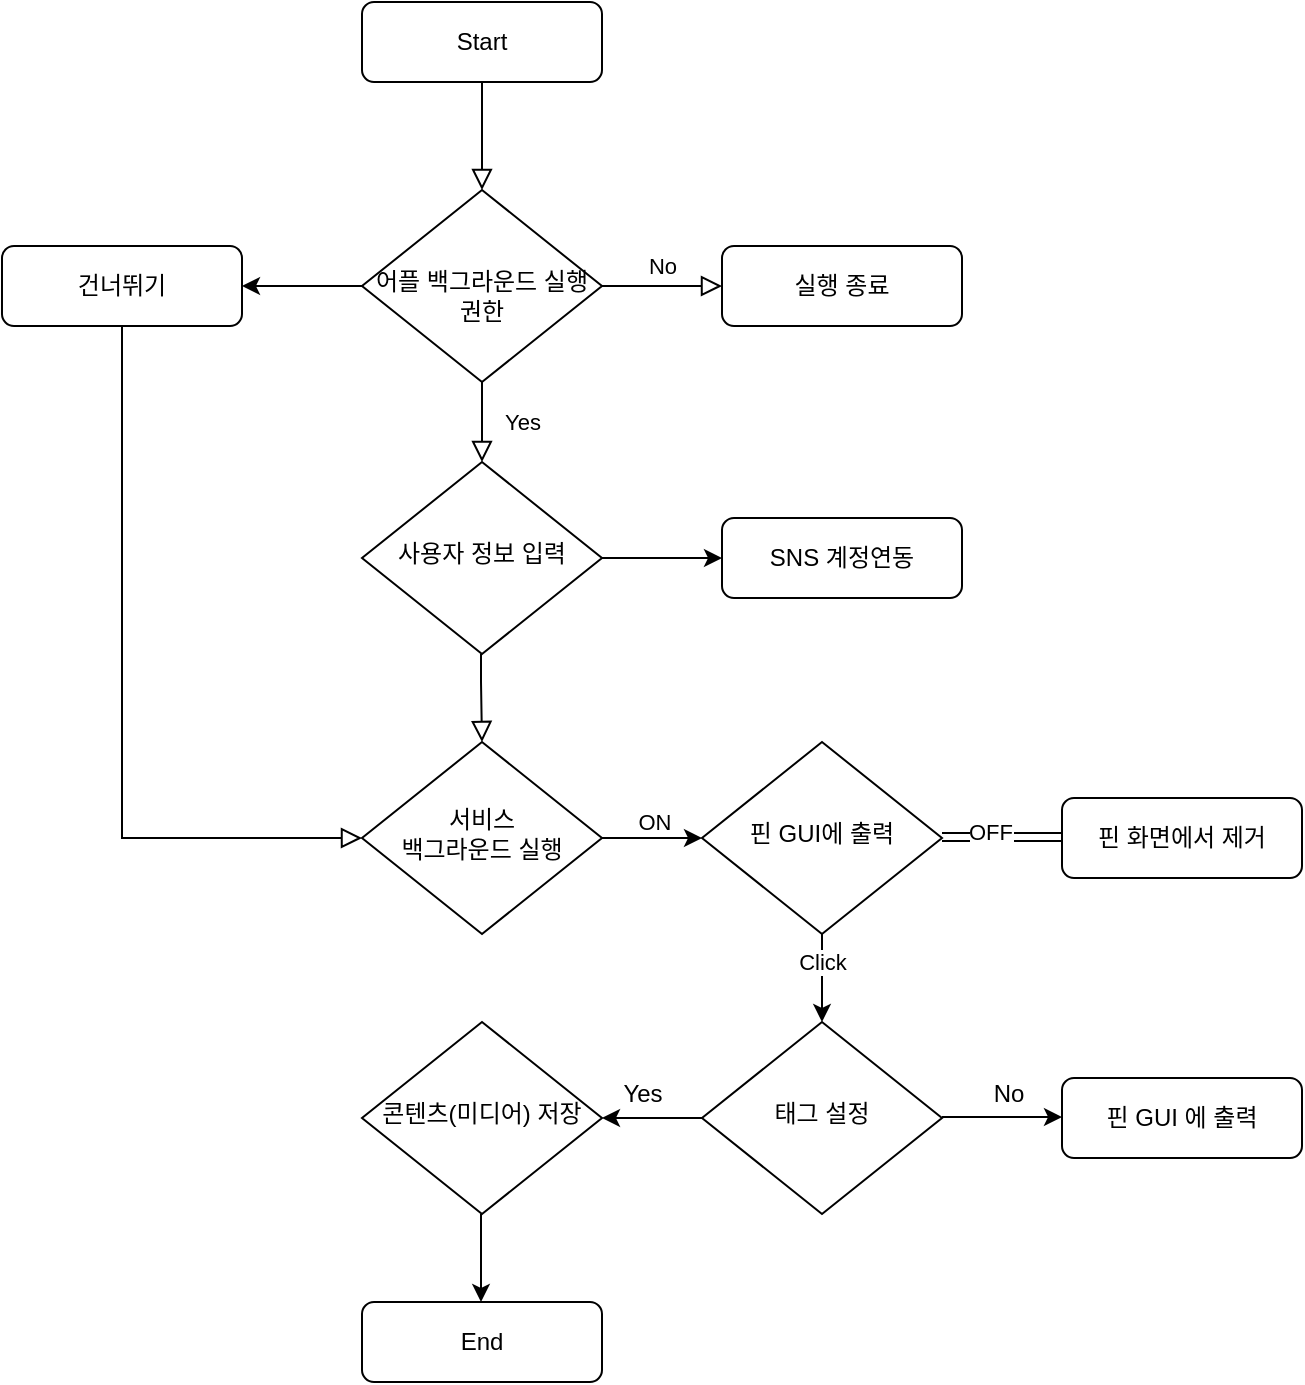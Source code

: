 <mxfile version="13.6.9" type="github" pages="3">
  <diagram id="C5RBs43oDa-KdzZeNtuy" name="Save Flow">
    <mxGraphModel dx="503" dy="586" grid="1" gridSize="10" guides="1" tooltips="1" connect="1" arrows="1" fold="1" page="1" pageScale="1" pageWidth="827" pageHeight="1169" math="0" shadow="0">
      <root>
        <mxCell id="WIyWlLk6GJQsqaUBKTNV-0" />
        <mxCell id="WIyWlLk6GJQsqaUBKTNV-1" parent="WIyWlLk6GJQsqaUBKTNV-0" />
        <mxCell id="WIyWlLk6GJQsqaUBKTNV-2" value="" style="rounded=0;html=1;jettySize=auto;orthogonalLoop=1;fontSize=11;endArrow=block;endFill=0;endSize=8;strokeWidth=1;shadow=0;labelBackgroundColor=none;edgeStyle=orthogonalEdgeStyle;entryX=0.5;entryY=0;entryDx=0;entryDy=0;" parent="WIyWlLk6GJQsqaUBKTNV-1" source="WIyWlLk6GJQsqaUBKTNV-3" target="bOBQ_j2tLt5Iy2slIHau-17" edge="1">
          <mxGeometry relative="1" as="geometry" />
        </mxCell>
        <mxCell id="WIyWlLk6GJQsqaUBKTNV-3" value="Start" style="rounded=1;whiteSpace=wrap;html=1;fontSize=12;glass=0;strokeWidth=1;shadow=0;" parent="WIyWlLk6GJQsqaUBKTNV-1" vertex="1">
          <mxGeometry x="270" y="20" width="120" height="40" as="geometry" />
        </mxCell>
        <mxCell id="bOBQ_j2tLt5Iy2slIHau-28" value="" style="edgeStyle=orthogonalEdgeStyle;rounded=0;orthogonalLoop=1;jettySize=auto;html=1;" parent="WIyWlLk6GJQsqaUBKTNV-1" source="WIyWlLk6GJQsqaUBKTNV-6" target="bOBQ_j2tLt5Iy2slIHau-27" edge="1">
          <mxGeometry relative="1" as="geometry" />
        </mxCell>
        <mxCell id="WIyWlLk6GJQsqaUBKTNV-6" value="사용자 정보 입력" style="rhombus;whiteSpace=wrap;html=1;shadow=0;fontFamily=Helvetica;fontSize=12;align=center;strokeWidth=1;spacing=6;spacingTop=-4;" parent="WIyWlLk6GJQsqaUBKTNV-1" vertex="1">
          <mxGeometry x="270" y="250" width="120" height="96" as="geometry" />
        </mxCell>
        <mxCell id="WIyWlLk6GJQsqaUBKTNV-7" value="건너뛰기" style="rounded=1;whiteSpace=wrap;html=1;fontSize=12;glass=0;strokeWidth=1;shadow=0;" parent="WIyWlLk6GJQsqaUBKTNV-1" vertex="1">
          <mxGeometry x="90" y="142" width="120" height="40" as="geometry" />
        </mxCell>
        <mxCell id="WIyWlLk6GJQsqaUBKTNV-8" value="Yes" style="rounded=0;html=1;jettySize=auto;orthogonalLoop=1;fontSize=11;endArrow=block;endFill=0;endSize=8;strokeWidth=1;shadow=0;labelBackgroundColor=none;edgeStyle=orthogonalEdgeStyle;" parent="WIyWlLk6GJQsqaUBKTNV-1" edge="1">
          <mxGeometry x="-1" y="118" relative="1" as="geometry">
            <mxPoint x="-98" y="-116" as="offset" />
            <mxPoint x="329.5" y="346" as="sourcePoint" />
            <mxPoint x="330" y="390" as="targetPoint" />
            <Array as="points">
              <mxPoint x="330" y="360" />
              <mxPoint x="330" y="360" />
            </Array>
          </mxGeometry>
        </mxCell>
        <mxCell id="bOBQ_j2tLt5Iy2slIHau-4" value="서비스&lt;br&gt;백그라운드 실행" style="rhombus;whiteSpace=wrap;html=1;shadow=0;fontFamily=Helvetica;fontSize=12;align=center;strokeWidth=1;spacing=6;spacingTop=-4;" parent="WIyWlLk6GJQsqaUBKTNV-1" vertex="1">
          <mxGeometry x="270" y="390" width="120" height="96" as="geometry" />
        </mxCell>
        <mxCell id="bOBQ_j2tLt5Iy2slIHau-6" value="" style="shape=link;html=1;" parent="WIyWlLk6GJQsqaUBKTNV-1" edge="1">
          <mxGeometry width="100" relative="1" as="geometry">
            <mxPoint x="560" y="437.5" as="sourcePoint" />
            <mxPoint x="620" y="437.5" as="targetPoint" />
          </mxGeometry>
        </mxCell>
        <mxCell id="bOBQ_j2tLt5Iy2slIHau-30" value="OFF" style="edgeLabel;html=1;align=center;verticalAlign=middle;resizable=0;points=[];" parent="bOBQ_j2tLt5Iy2slIHau-6" vertex="1" connectable="0">
          <mxGeometry x="-0.467" y="3" relative="1" as="geometry">
            <mxPoint x="8" y="0.5" as="offset" />
          </mxGeometry>
        </mxCell>
        <mxCell id="bOBQ_j2tLt5Iy2slIHau-7" value="핀 화면에서 제거" style="rounded=1;whiteSpace=wrap;html=1;fontSize=12;glass=0;strokeWidth=1;shadow=0;" parent="WIyWlLk6GJQsqaUBKTNV-1" vertex="1">
          <mxGeometry x="620" y="418" width="120" height="40" as="geometry" />
        </mxCell>
        <mxCell id="bOBQ_j2tLt5Iy2slIHau-12" value="" style="endArrow=classic;html=1;exitX=1;exitY=0.5;exitDx=0;exitDy=0;" parent="WIyWlLk6GJQsqaUBKTNV-1" source="bOBQ_j2tLt5Iy2slIHau-4" edge="1">
          <mxGeometry relative="1" as="geometry">
            <mxPoint x="329.5" y="486" as="sourcePoint" />
            <mxPoint x="440" y="438" as="targetPoint" />
          </mxGeometry>
        </mxCell>
        <mxCell id="bOBQ_j2tLt5Iy2slIHau-13" value="ON" style="edgeLabel;resizable=0;html=1;align=center;verticalAlign=middle;" parent="bOBQ_j2tLt5Iy2slIHau-12" connectable="0" vertex="1">
          <mxGeometry relative="1" as="geometry">
            <mxPoint x="0.25" y="-8" as="offset" />
          </mxGeometry>
        </mxCell>
        <mxCell id="bOBQ_j2tLt5Iy2slIHau-15" value="" style="rounded=0;html=1;jettySize=auto;orthogonalLoop=1;fontSize=11;endArrow=block;endFill=0;endSize=8;strokeWidth=1;shadow=0;labelBackgroundColor=none;edgeStyle=orthogonalEdgeStyle;entryX=0;entryY=0.5;entryDx=0;entryDy=0;exitX=0.5;exitY=1;exitDx=0;exitDy=0;" parent="WIyWlLk6GJQsqaUBKTNV-1" source="WIyWlLk6GJQsqaUBKTNV-7" target="bOBQ_j2tLt5Iy2slIHau-4" edge="1">
          <mxGeometry y="20" relative="1" as="geometry">
            <mxPoint as="offset" />
            <mxPoint x="149.5" y="188" as="sourcePoint" />
            <mxPoint x="150" y="460" as="targetPoint" />
            <Array as="points">
              <mxPoint x="150" y="438" />
            </Array>
          </mxGeometry>
        </mxCell>
        <mxCell id="bOBQ_j2tLt5Iy2slIHau-16" value="No" style="edgeStyle=orthogonalEdgeStyle;rounded=0;html=1;jettySize=auto;orthogonalLoop=1;fontSize=11;endArrow=block;endFill=0;endSize=8;strokeWidth=1;shadow=0;labelBackgroundColor=none;" parent="WIyWlLk6GJQsqaUBKTNV-1" source="bOBQ_j2tLt5Iy2slIHau-17" target="bOBQ_j2tLt5Iy2slIHau-18" edge="1">
          <mxGeometry y="10" relative="1" as="geometry">
            <mxPoint as="offset" />
          </mxGeometry>
        </mxCell>
        <mxCell id="bOBQ_j2tLt5Iy2slIHau-22" value="" style="edgeStyle=orthogonalEdgeStyle;rounded=0;orthogonalLoop=1;jettySize=auto;html=1;" parent="WIyWlLk6GJQsqaUBKTNV-1" source="bOBQ_j2tLt5Iy2slIHau-17" target="WIyWlLk6GJQsqaUBKTNV-7" edge="1">
          <mxGeometry relative="1" as="geometry" />
        </mxCell>
        <mxCell id="bOBQ_j2tLt5Iy2slIHau-17" value="&lt;br&gt;어플 백그라운드 실행 권한" style="rhombus;whiteSpace=wrap;html=1;shadow=0;fontFamily=Helvetica;fontSize=12;align=center;strokeWidth=1;spacing=6;spacingTop=-4;" parent="WIyWlLk6GJQsqaUBKTNV-1" vertex="1">
          <mxGeometry x="270" y="114" width="120" height="96" as="geometry" />
        </mxCell>
        <mxCell id="bOBQ_j2tLt5Iy2slIHau-18" value="실행 종료" style="rounded=1;whiteSpace=wrap;html=1;fontSize=12;glass=0;strokeWidth=1;shadow=0;" parent="WIyWlLk6GJQsqaUBKTNV-1" vertex="1">
          <mxGeometry x="450" y="142" width="120" height="40" as="geometry" />
        </mxCell>
        <mxCell id="bOBQ_j2tLt5Iy2slIHau-19" value="" style="rounded=0;html=1;jettySize=auto;orthogonalLoop=1;fontSize=11;endArrow=block;endFill=0;endSize=8;strokeWidth=1;shadow=0;labelBackgroundColor=none;edgeStyle=orthogonalEdgeStyle;" parent="WIyWlLk6GJQsqaUBKTNV-1" edge="1">
          <mxGeometry y="20" relative="1" as="geometry">
            <mxPoint as="offset" />
            <mxPoint x="330" y="240" as="sourcePoint" />
            <mxPoint x="330" y="250" as="targetPoint" />
            <Array as="points">
              <mxPoint x="330" y="210" />
              <mxPoint x="330" y="210" />
            </Array>
          </mxGeometry>
        </mxCell>
        <mxCell id="bOBQ_j2tLt5Iy2slIHau-27" value="SNS 계정연동" style="rounded=1;whiteSpace=wrap;html=1;fontSize=12;glass=0;strokeWidth=1;shadow=0;" parent="WIyWlLk6GJQsqaUBKTNV-1" vertex="1">
          <mxGeometry x="450" y="278" width="120" height="40" as="geometry" />
        </mxCell>
        <mxCell id="bOBQ_j2tLt5Iy2slIHau-32" value="" style="edgeStyle=orthogonalEdgeStyle;rounded=0;orthogonalLoop=1;jettySize=auto;html=1;" parent="WIyWlLk6GJQsqaUBKTNV-1" source="bOBQ_j2tLt5Iy2slIHau-29" edge="1">
          <mxGeometry relative="1" as="geometry">
            <mxPoint x="500" y="530" as="targetPoint" />
          </mxGeometry>
        </mxCell>
        <mxCell id="bOBQ_j2tLt5Iy2slIHau-33" value="Click" style="edgeLabel;html=1;align=center;verticalAlign=middle;resizable=0;points=[];" parent="bOBQ_j2tLt5Iy2slIHau-32" vertex="1" connectable="0">
          <mxGeometry x="-0.364" relative="1" as="geometry">
            <mxPoint as="offset" />
          </mxGeometry>
        </mxCell>
        <mxCell id="bOBQ_j2tLt5Iy2slIHau-29" value="핀 GUI에 출력" style="rhombus;whiteSpace=wrap;html=1;shadow=0;fontFamily=Helvetica;fontSize=12;align=center;strokeWidth=1;spacing=6;spacingTop=-4;" parent="WIyWlLk6GJQsqaUBKTNV-1" vertex="1">
          <mxGeometry x="440" y="390" width="120" height="96" as="geometry" />
        </mxCell>
        <mxCell id="bOBQ_j2tLt5Iy2slIHau-31" value="태그 설정" style="rhombus;whiteSpace=wrap;html=1;shadow=0;fontFamily=Helvetica;fontSize=12;align=center;strokeWidth=1;spacing=6;spacingTop=-4;" parent="WIyWlLk6GJQsqaUBKTNV-1" vertex="1">
          <mxGeometry x="440" y="530" width="120" height="96" as="geometry" />
        </mxCell>
        <mxCell id="bOBQ_j2tLt5Iy2slIHau-36" value="핀 GUI 에 출력" style="rounded=1;whiteSpace=wrap;html=1;fontSize=12;glass=0;strokeWidth=1;shadow=0;" parent="WIyWlLk6GJQsqaUBKTNV-1" vertex="1">
          <mxGeometry x="620" y="558" width="120" height="40" as="geometry" />
        </mxCell>
        <mxCell id="bOBQ_j2tLt5Iy2slIHau-37" value="" style="edgeStyle=orthogonalEdgeStyle;rounded=0;orthogonalLoop=1;jettySize=auto;html=1;" parent="WIyWlLk6GJQsqaUBKTNV-1" edge="1">
          <mxGeometry relative="1" as="geometry">
            <mxPoint x="560" y="577.5" as="sourcePoint" />
            <mxPoint x="620" y="577.5" as="targetPoint" />
          </mxGeometry>
        </mxCell>
        <mxCell id="bOBQ_j2tLt5Iy2slIHau-38" value="No" style="text;html=1;align=center;verticalAlign=middle;resizable=0;points=[];autosize=1;" parent="WIyWlLk6GJQsqaUBKTNV-1" vertex="1">
          <mxGeometry x="578" y="556" width="30" height="20" as="geometry" />
        </mxCell>
        <mxCell id="bOBQ_j2tLt5Iy2slIHau-40" value="" style="edgeStyle=orthogonalEdgeStyle;rounded=0;orthogonalLoop=1;jettySize=auto;html=1;exitX=0;exitY=0.5;exitDx=0;exitDy=0;" parent="WIyWlLk6GJQsqaUBKTNV-1" source="bOBQ_j2tLt5Iy2slIHau-31" edge="1">
          <mxGeometry relative="1" as="geometry">
            <mxPoint x="499.5" y="626" as="sourcePoint" />
            <mxPoint x="390" y="578" as="targetPoint" />
          </mxGeometry>
        </mxCell>
        <mxCell id="bOBQ_j2tLt5Iy2slIHau-42" value="Yes" style="text;html=1;align=center;verticalAlign=middle;resizable=0;points=[];autosize=1;" parent="WIyWlLk6GJQsqaUBKTNV-1" vertex="1">
          <mxGeometry x="390" y="556" width="40" height="20" as="geometry" />
        </mxCell>
        <mxCell id="bOBQ_j2tLt5Iy2slIHau-44" value="콘텐츠(미디어) 저장" style="rhombus;whiteSpace=wrap;html=1;shadow=0;fontFamily=Helvetica;fontSize=12;align=center;strokeWidth=1;spacing=6;spacingTop=-4;" parent="WIyWlLk6GJQsqaUBKTNV-1" vertex="1">
          <mxGeometry x="270" y="530" width="120" height="96" as="geometry" />
        </mxCell>
        <mxCell id="bOBQ_j2tLt5Iy2slIHau-45" value="" style="edgeStyle=orthogonalEdgeStyle;rounded=0;orthogonalLoop=1;jettySize=auto;html=1;" parent="WIyWlLk6GJQsqaUBKTNV-1" edge="1">
          <mxGeometry relative="1" as="geometry">
            <mxPoint x="329.5" y="626" as="sourcePoint" />
            <mxPoint x="329.5" y="670" as="targetPoint" />
          </mxGeometry>
        </mxCell>
        <mxCell id="bOBQ_j2tLt5Iy2slIHau-47" value="End" style="rounded=1;whiteSpace=wrap;html=1;fontSize=12;glass=0;strokeWidth=1;shadow=0;" parent="WIyWlLk6GJQsqaUBKTNV-1" vertex="1">
          <mxGeometry x="270" y="670" width="120" height="40" as="geometry" />
        </mxCell>
      </root>
    </mxGraphModel>
  </diagram>
  <diagram id="Rq1cKrfmS7rNQNzjc7w9" name="Classification Flow">
    <mxGraphModel dx="1395" dy="3117" grid="1" gridSize="10" guides="1" tooltips="1" connect="1" arrows="1" fold="1" page="1" pageScale="1" pageWidth="827" pageHeight="1169" math="0" shadow="0">
      <root>
        <mxCell id="Z_b-Uh5-bjnnVoqmZLcR-0" />
        <mxCell id="Z_b-Uh5-bjnnVoqmZLcR-1" parent="Z_b-Uh5-bjnnVoqmZLcR-0" />
        <mxCell id="Cw-cGO5fPhbXeguu0lcN-100" value="" style="rounded=0;html=1;jettySize=auto;orthogonalLoop=1;fontSize=11;endArrow=block;endFill=0;endSize=8;strokeWidth=1;shadow=0;labelBackgroundColor=none;edgeStyle=orthogonalEdgeStyle;" parent="Z_b-Uh5-bjnnVoqmZLcR-1" target="Cw-cGO5fPhbXeguu0lcN-104" edge="1">
          <mxGeometry relative="1" as="geometry">
            <mxPoint x="100" y="-2070" as="sourcePoint" />
          </mxGeometry>
        </mxCell>
        <mxCell id="Cw-cGO5fPhbXeguu0lcN-102" value="Yes" style="rounded=0;html=1;jettySize=auto;orthogonalLoop=1;fontSize=11;endArrow=block;endFill=0;endSize=8;strokeWidth=1;shadow=0;labelBackgroundColor=none;edgeStyle=orthogonalEdgeStyle;" parent="Z_b-Uh5-bjnnVoqmZLcR-1" source="Cw-cGO5fPhbXeguu0lcN-104" target="Cw-cGO5fPhbXeguu0lcN-108" edge="1">
          <mxGeometry y="20" relative="1" as="geometry">
            <mxPoint as="offset" />
          </mxGeometry>
        </mxCell>
        <mxCell id="Cw-cGO5fPhbXeguu0lcN-117" value="" style="edgeStyle=orthogonalEdgeStyle;rounded=0;orthogonalLoop=1;jettySize=auto;html=1;" parent="Z_b-Uh5-bjnnVoqmZLcR-1" source="Cw-cGO5fPhbXeguu0lcN-104" target="Cw-cGO5fPhbXeguu0lcN-116" edge="1">
          <mxGeometry relative="1" as="geometry" />
        </mxCell>
        <mxCell id="Cw-cGO5fPhbXeguu0lcN-104" value="저장 목적을 &lt;br&gt;선택했는가?" style="rhombus;whiteSpace=wrap;html=1;shadow=0;fontFamily=Helvetica;fontSize=12;align=center;strokeWidth=1;spacing=6;spacingTop=-4;" parent="Z_b-Uh5-bjnnVoqmZLcR-1" vertex="1">
          <mxGeometry x="50" y="-2020" width="100" height="80" as="geometry" />
        </mxCell>
        <mxCell id="Cw-cGO5fPhbXeguu0lcN-106" value="No" style="rounded=0;html=1;jettySize=auto;orthogonalLoop=1;fontSize=11;endArrow=block;endFill=0;endSize=8;strokeWidth=1;shadow=0;labelBackgroundColor=none;edgeStyle=orthogonalEdgeStyle;" parent="Z_b-Uh5-bjnnVoqmZLcR-1" source="Cw-cGO5fPhbXeguu0lcN-108" edge="1">
          <mxGeometry x="0.333" y="20" relative="1" as="geometry">
            <mxPoint as="offset" />
            <mxPoint x="100" y="-1760" as="targetPoint" />
          </mxGeometry>
        </mxCell>
        <mxCell id="Cw-cGO5fPhbXeguu0lcN-107" value="Yes" style="edgeStyle=orthogonalEdgeStyle;rounded=0;html=1;jettySize=auto;orthogonalLoop=1;fontSize=11;endArrow=block;endFill=0;endSize=8;strokeWidth=1;shadow=0;labelBackgroundColor=none;" parent="Z_b-Uh5-bjnnVoqmZLcR-1" source="Cw-cGO5fPhbXeguu0lcN-108" target="Cw-cGO5fPhbXeguu0lcN-110" edge="1">
          <mxGeometry y="10" relative="1" as="geometry">
            <mxPoint as="offset" />
          </mxGeometry>
        </mxCell>
        <mxCell id="Cw-cGO5fPhbXeguu0lcN-108" value="저장을 &lt;br&gt;결정했는가?" style="rhombus;whiteSpace=wrap;html=1;shadow=0;fontFamily=Helvetica;fontSize=12;align=center;strokeWidth=1;spacing=6;spacingTop=-4;" parent="Z_b-Uh5-bjnnVoqmZLcR-1" vertex="1">
          <mxGeometry x="50" y="-1900" width="100" height="80" as="geometry" />
        </mxCell>
        <mxCell id="pCYsUA40NsX1DJZ5mqzn-14" value="" style="edgeStyle=orthogonalEdgeStyle;rounded=0;orthogonalLoop=1;jettySize=auto;html=1;" edge="1" parent="Z_b-Uh5-bjnnVoqmZLcR-1" source="Cw-cGO5fPhbXeguu0lcN-110" target="pCYsUA40NsX1DJZ5mqzn-13">
          <mxGeometry relative="1" as="geometry" />
        </mxCell>
        <mxCell id="Cw-cGO5fPhbXeguu0lcN-110" value="수동 Tagging으로 분류" style="rounded=1;whiteSpace=wrap;html=1;fontSize=12;glass=0;strokeWidth=1;shadow=0;" parent="Z_b-Uh5-bjnnVoqmZLcR-1" vertex="1">
          <mxGeometry x="200" y="-1880" width="120" height="40" as="geometry" />
        </mxCell>
        <mxCell id="Cw-cGO5fPhbXeguu0lcN-112" value="핀 클릭 트레픽 발생" style="rounded=0;whiteSpace=wrap;html=1;" parent="Z_b-Uh5-bjnnVoqmZLcR-1" vertex="1">
          <mxGeometry x="40" y="-2110" width="120" height="40" as="geometry" />
        </mxCell>
        <mxCell id="Cw-cGO5fPhbXeguu0lcN-116" value="NLP 기반 자동분류" style="rounded=1;whiteSpace=wrap;html=1;fontSize=12;glass=0;strokeWidth=1;shadow=0;" parent="Z_b-Uh5-bjnnVoqmZLcR-1" vertex="1">
          <mxGeometry x="200" y="-2000" width="120" height="40" as="geometry" />
        </mxCell>
        <mxCell id="Cw-cGO5fPhbXeguu0lcN-118" value="No" style="text;html=1;align=center;verticalAlign=middle;resizable=0;points=[];autosize=1;" parent="Z_b-Uh5-bjnnVoqmZLcR-1" vertex="1">
          <mxGeometry x="160" y="-2000" width="30" height="20" as="geometry" />
        </mxCell>
        <mxCell id="dbkdWrzbFeSHH8wD3qi5-11" value="" style="edgeStyle=orthogonalEdgeStyle;rounded=0;orthogonalLoop=1;jettySize=auto;html=1;" edge="1" parent="Z_b-Uh5-bjnnVoqmZLcR-1" source="pCYsUA40NsX1DJZ5mqzn-1">
          <mxGeometry relative="1" as="geometry">
            <mxPoint x="100" y="-1640" as="targetPoint" />
          </mxGeometry>
        </mxCell>
        <mxCell id="pCYsUA40NsX1DJZ5mqzn-1" value="저장 목적 선택권 재부여" style="rounded=0;whiteSpace=wrap;html=1;" vertex="1" parent="Z_b-Uh5-bjnnVoqmZLcR-1">
          <mxGeometry x="40" y="-1760" width="120" height="40" as="geometry" />
        </mxCell>
        <mxCell id="pCYsUA40NsX1DJZ5mqzn-2" value="" style="shape=link;html=1;" edge="1" parent="Z_b-Uh5-bjnnVoqmZLcR-1">
          <mxGeometry width="100" relative="1" as="geometry">
            <mxPoint x="320" y="-1981" as="sourcePoint" />
            <mxPoint x="370" y="-1981" as="targetPoint" />
          </mxGeometry>
        </mxCell>
        <mxCell id="pCYsUA40NsX1DJZ5mqzn-4" value="" style="shape=link;html=1;" edge="1" parent="Z_b-Uh5-bjnnVoqmZLcR-1">
          <mxGeometry width="100" relative="1" as="geometry">
            <mxPoint x="320" y="-1860.5" as="sourcePoint" />
            <mxPoint x="370" y="-1860.5" as="targetPoint" />
          </mxGeometry>
        </mxCell>
        <mxCell id="pCYsUA40NsX1DJZ5mqzn-9" value="" style="edgeStyle=orthogonalEdgeStyle;rounded=0;orthogonalLoop=1;jettySize=auto;html=1;" edge="1" parent="Z_b-Uh5-bjnnVoqmZLcR-1" target="pCYsUA40NsX1DJZ5mqzn-8">
          <mxGeometry relative="1" as="geometry">
            <mxPoint x="470" y="-1860" as="sourcePoint" />
          </mxGeometry>
        </mxCell>
        <mxCell id="pCYsUA40NsX1DJZ5mqzn-7" value="&lt;ul&gt;&lt;li&gt;Youtube Categories&lt;/li&gt;&lt;li&gt;TikTok Tag&lt;/li&gt;&lt;li&gt;Instagram HashTag&lt;/li&gt;&lt;li&gt;..etc&lt;/li&gt;&lt;/ul&gt;" style="text;strokeColor=none;fillColor=none;html=1;whiteSpace=wrap;verticalAlign=middle;overflow=hidden;" vertex="1" parent="Z_b-Uh5-bjnnVoqmZLcR-1">
          <mxGeometry x="349" y="-2034" width="130" height="100" as="geometry" />
        </mxCell>
        <mxCell id="pCYsUA40NsX1DJZ5mqzn-8" value="&lt;ul&gt;&lt;li&gt;Shopping&lt;/li&gt;&lt;li&gt;Meme&lt;/li&gt;&lt;li&gt;Music&lt;/li&gt;&lt;li&gt;Rest&lt;/li&gt;&lt;li&gt;Learning&lt;/li&gt;&lt;li&gt;..etc&lt;/li&gt;&lt;/ul&gt;" style="text;strokeColor=none;fillColor=none;html=1;whiteSpace=wrap;verticalAlign=middle;overflow=hidden;" vertex="1" parent="Z_b-Uh5-bjnnVoqmZLcR-1">
          <mxGeometry x="540" y="-1920" width="110" height="120" as="geometry" />
        </mxCell>
        <mxCell id="pCYsUA40NsX1DJZ5mqzn-12" value="" style="shape=link;html=1;exitX=0.5;exitY=1;exitDx=0;exitDy=0;" edge="1" parent="Z_b-Uh5-bjnnVoqmZLcR-1" source="pCYsUA40NsX1DJZ5mqzn-7">
          <mxGeometry width="100" relative="1" as="geometry">
            <mxPoint x="414.5" y="-1920" as="sourcePoint" />
            <mxPoint x="414.5" y="-1890" as="targetPoint" />
          </mxGeometry>
        </mxCell>
        <mxCell id="pCYsUA40NsX1DJZ5mqzn-23" value="" style="edgeStyle=orthogonalEdgeStyle;rounded=0;orthogonalLoop=1;jettySize=auto;html=1;" edge="1" parent="Z_b-Uh5-bjnnVoqmZLcR-1" source="pCYsUA40NsX1DJZ5mqzn-13" target="pCYsUA40NsX1DJZ5mqzn-22">
          <mxGeometry relative="1" as="geometry" />
        </mxCell>
        <mxCell id="pCYsUA40NsX1DJZ5mqzn-13" value="앱 내 &lt;br&gt;저장소" style="shape=cylinder;whiteSpace=wrap;html=1;boundedLbl=1;backgroundOutline=1;rounded=1;shadow=0;strokeWidth=1;glass=0;" vertex="1" parent="Z_b-Uh5-bjnnVoqmZLcR-1">
          <mxGeometry x="230" y="-1793" width="60" height="80" as="geometry" />
        </mxCell>
        <mxCell id="pCYsUA40NsX1DJZ5mqzn-21" value="Contents" style="shape=process;whiteSpace=wrap;html=1;backgroundOutline=1;" vertex="1" parent="Z_b-Uh5-bjnnVoqmZLcR-1">
          <mxGeometry x="354" y="-1890" width="120" height="60" as="geometry" />
        </mxCell>
        <mxCell id="pCYsUA40NsX1DJZ5mqzn-25" value="" style="edgeStyle=orthogonalEdgeStyle;rounded=0;orthogonalLoop=1;jettySize=auto;html=1;" edge="1" parent="Z_b-Uh5-bjnnVoqmZLcR-1">
          <mxGeometry relative="1" as="geometry">
            <mxPoint x="437" y="-1753" as="sourcePoint" />
            <mxPoint x="507" y="-1753" as="targetPoint" />
          </mxGeometry>
        </mxCell>
        <mxCell id="pCYsUA40NsX1DJZ5mqzn-22" value="Back Office" style="rhombus;whiteSpace=wrap;html=1;rounded=1;shadow=0;strokeWidth=1;glass=0;" vertex="1" parent="Z_b-Uh5-bjnnVoqmZLcR-1">
          <mxGeometry x="360" y="-1793" width="80" height="80" as="geometry" />
        </mxCell>
        <mxCell id="pCYsUA40NsX1DJZ5mqzn-27" value="" style="edgeStyle=orthogonalEdgeStyle;rounded=0;orthogonalLoop=1;jettySize=auto;html=1;" edge="1" parent="Z_b-Uh5-bjnnVoqmZLcR-1" source="pCYsUA40NsX1DJZ5mqzn-24" target="pCYsUA40NsX1DJZ5mqzn-26">
          <mxGeometry relative="1" as="geometry" />
        </mxCell>
        <mxCell id="pCYsUA40NsX1DJZ5mqzn-24" value="Developer" style="shape=umlActor;verticalLabelPosition=bottom;verticalAlign=top;html=1;outlineConnect=0;" vertex="1" parent="Z_b-Uh5-bjnnVoqmZLcR-1">
          <mxGeometry x="510" y="-1783" width="30" height="60" as="geometry" />
        </mxCell>
        <mxCell id="pCYsUA40NsX1DJZ5mqzn-26" value="&lt;br&gt;Clustering" style="whiteSpace=wrap;html=1;verticalAlign=top;" vertex="1" parent="Z_b-Uh5-bjnnVoqmZLcR-1">
          <mxGeometry x="610" y="-1783" width="120" height="60" as="geometry" />
        </mxCell>
        <mxCell id="dbkdWrzbFeSHH8wD3qi5-3" value="" style="edgeStyle=orthogonalEdgeStyle;rounded=0;orthogonalLoop=1;jettySize=auto;html=1;" edge="1" parent="Z_b-Uh5-bjnnVoqmZLcR-1" source="dbkdWrzbFeSHH8wD3qi5-0" target="Cw-cGO5fPhbXeguu0lcN-112">
          <mxGeometry relative="1" as="geometry" />
        </mxCell>
        <mxCell id="dbkdWrzbFeSHH8wD3qi5-4" value="BackGround" style="edgeLabel;html=1;align=center;verticalAlign=middle;resizable=0;points=[];" vertex="1" connectable="0" parent="dbkdWrzbFeSHH8wD3qi5-3">
          <mxGeometry x="-0.19" y="-3" relative="1" as="geometry">
            <mxPoint y="-1" as="offset" />
          </mxGeometry>
        </mxCell>
        <mxCell id="dbkdWrzbFeSHH8wD3qi5-0" value="Start" style="rounded=1;whiteSpace=wrap;html=1;" vertex="1" parent="Z_b-Uh5-bjnnVoqmZLcR-1">
          <mxGeometry x="40" y="-2230" width="120" height="40" as="geometry" />
        </mxCell>
        <mxCell id="dbkdWrzbFeSHH8wD3qi5-1" value="" style="endArrow=classic;html=1;" edge="1" parent="Z_b-Uh5-bjnnVoqmZLcR-1">
          <mxGeometry relative="1" as="geometry">
            <mxPoint x="160" y="-2210.59" as="sourcePoint" />
            <mxPoint x="260" y="-2210.59" as="targetPoint" />
          </mxGeometry>
        </mxCell>
        <mxCell id="dbkdWrzbFeSHH8wD3qi5-2" value="In App" style="edgeLabel;resizable=0;html=1;align=center;verticalAlign=middle;" connectable="0" vertex="1" parent="dbkdWrzbFeSHH8wD3qi5-1">
          <mxGeometry relative="1" as="geometry" />
        </mxCell>
        <mxCell id="dbkdWrzbFeSHH8wD3qi5-6" value="" style="shape=link;html=1;" edge="1" parent="Z_b-Uh5-bjnnVoqmZLcR-1">
          <mxGeometry width="100" relative="1" as="geometry">
            <mxPoint x="380" y="-2210.59" as="sourcePoint" />
            <mxPoint x="430" y="-2210.59" as="targetPoint" />
          </mxGeometry>
        </mxCell>
        <mxCell id="dbkdWrzbFeSHH8wD3qi5-7" value="&lt;ul&gt;&lt;li&gt;앨범 형&lt;/li&gt;&lt;li&gt;TikTok 형&lt;/li&gt;&lt;li&gt;..etc&lt;/li&gt;&lt;/ul&gt;" style="text;strokeColor=none;fillColor=none;html=1;whiteSpace=wrap;verticalAlign=middle;overflow=hidden;" vertex="1" parent="Z_b-Uh5-bjnnVoqmZLcR-1">
          <mxGeometry x="414" y="-2260" width="130" height="100" as="geometry" />
        </mxCell>
        <mxCell id="dbkdWrzbFeSHH8wD3qi5-8" value="List Up 방식 결정" style="rounded=1;whiteSpace=wrap;html=1;fontSize=12;glass=0;strokeWidth=1;shadow=0;" vertex="1" parent="Z_b-Uh5-bjnnVoqmZLcR-1">
          <mxGeometry x="260" y="-2230" width="120" height="40" as="geometry" />
        </mxCell>
        <mxCell id="dbkdWrzbFeSHH8wD3qi5-9" value="" style="endArrow=classic;html=1;exitX=0.5;exitY=1;exitDx=0;exitDy=0;entryX=1;entryY=0.5;entryDx=0;entryDy=0;" edge="1" parent="Z_b-Uh5-bjnnVoqmZLcR-1" source="dbkdWrzbFeSHH8wD3qi5-8" target="Cw-cGO5fPhbXeguu0lcN-112">
          <mxGeometry width="50" height="50" relative="1" as="geometry">
            <mxPoint x="290" y="-2140" as="sourcePoint" />
            <mxPoint x="320" y="-2070" as="targetPoint" />
            <Array as="points">
              <mxPoint x="320" y="-2090" />
            </Array>
          </mxGeometry>
        </mxCell>
        <mxCell id="dbkdWrzbFeSHH8wD3qi5-12" value="End" style="rounded=1;whiteSpace=wrap;html=1;" vertex="1" parent="Z_b-Uh5-bjnnVoqmZLcR-1">
          <mxGeometry x="40" y="-1640" width="120" height="40" as="geometry" />
        </mxCell>
      </root>
    </mxGraphModel>
  </diagram>
  <diagram id="mekL4CQJu3gloHkmIAyD" name="Manage Flow">
    <mxGraphModel dx="503" dy="586" grid="1" gridSize="10" guides="1" tooltips="1" connect="1" arrows="1" fold="1" page="1" pageScale="1" pageWidth="827" pageHeight="1169" math="0" shadow="0">
      <root>
        <mxCell id="BmRV6mEKZ46EOvybm7k8-0" />
        <mxCell id="BmRV6mEKZ46EOvybm7k8-1" parent="BmRV6mEKZ46EOvybm7k8-0" />
      </root>
    </mxGraphModel>
  </diagram>
</mxfile>
